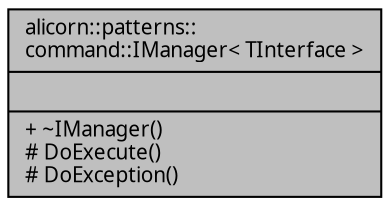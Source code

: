 digraph "alicorn::patterns::command::IManager&lt; TInterface &gt;"
{
 // INTERACTIVE_SVG=YES
  edge [fontname="Verdana",fontsize="10",labelfontname="Verdana",labelfontsize="10"];
  node [fontname="Verdana",fontsize="10",shape=record];
  Node1 [label="{alicorn::patterns::\lcommand::IManager\< TInterface \>\n||+ ~IManager()\l# DoExecute()\l# DoException()\l}",height=0.2,width=0.4,color="black", fillcolor="grey75", style="filled", fontcolor="black"];
}

